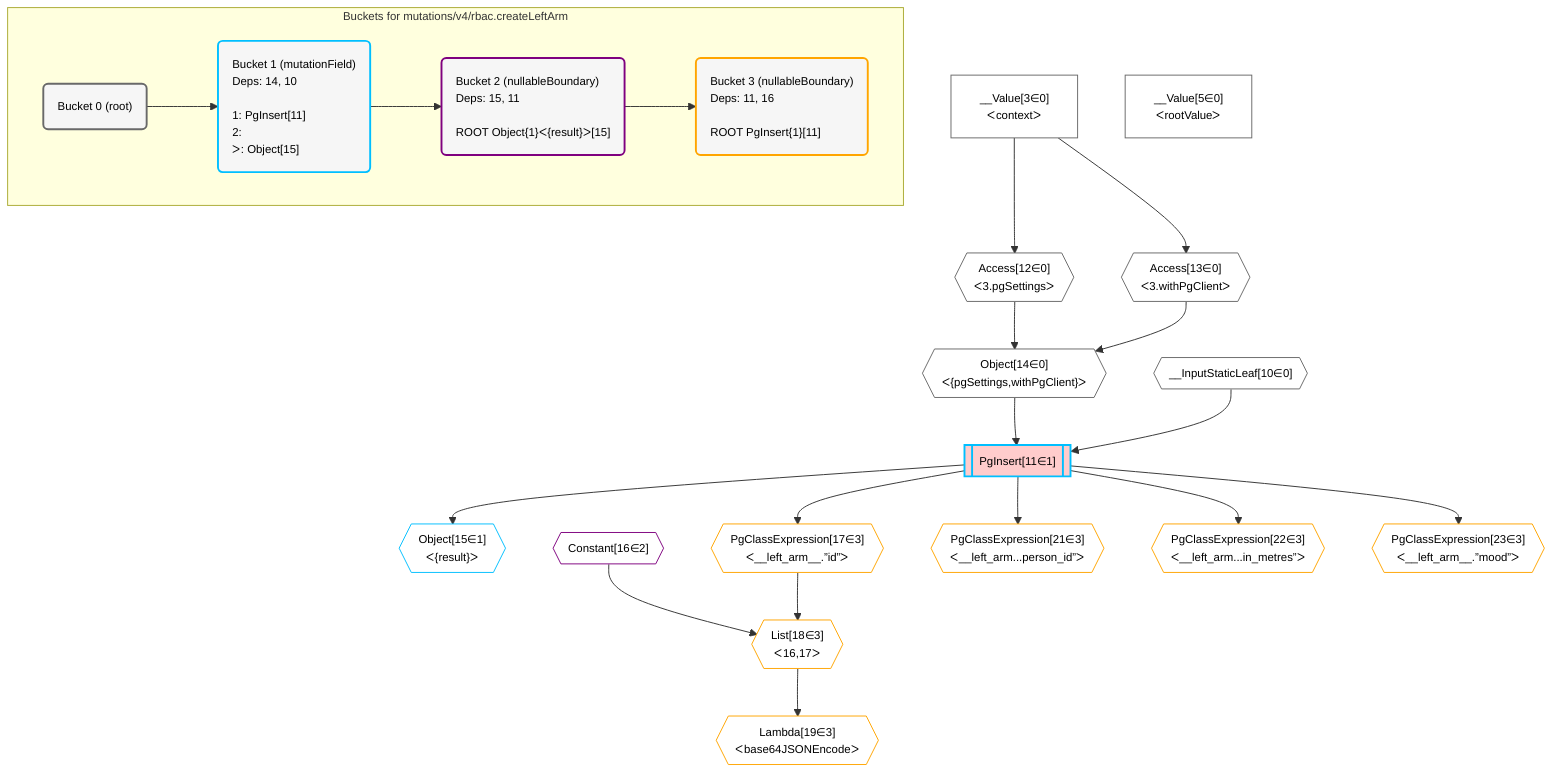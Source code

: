 %%{init: {'themeVariables': { 'fontSize': '12px'}}}%%
graph TD
    classDef path fill:#eee,stroke:#000,color:#000
    classDef plan fill:#fff,stroke-width:1px,color:#000
    classDef itemplan fill:#fff,stroke-width:2px,color:#000
    classDef unbatchedplan fill:#dff,stroke-width:1px,color:#000
    classDef sideeffectplan fill:#fcc,stroke-width:2px,color:#000
    classDef bucket fill:#f6f6f6,color:#000,stroke-width:2px,text-align:left


    %% define steps
    __Value3["__Value[3∈0]<br />ᐸcontextᐳ"]:::plan
    __Value5["__Value[5∈0]<br />ᐸrootValueᐳ"]:::plan
    __InputStaticLeaf10{{"__InputStaticLeaf[10∈0]"}}:::plan
    Access12{{"Access[12∈0]<br />ᐸ3.pgSettingsᐳ"}}:::plan
    Access13{{"Access[13∈0]<br />ᐸ3.withPgClientᐳ"}}:::plan
    Object14{{"Object[14∈0]<br />ᐸ{pgSettings,withPgClient}ᐳ"}}:::plan
    PgInsert11[["PgInsert[11∈1]"]]:::sideeffectplan
    Object15{{"Object[15∈1]<br />ᐸ{result}ᐳ"}}:::plan
    Constant16{{"Constant[16∈2]"}}:::plan
    PgClassExpression17{{"PgClassExpression[17∈3]<br />ᐸ__left_arm__.”id”ᐳ"}}:::plan
    List18{{"List[18∈3]<br />ᐸ16,17ᐳ"}}:::plan
    Lambda19{{"Lambda[19∈3]<br />ᐸbase64JSONEncodeᐳ"}}:::plan
    PgClassExpression21{{"PgClassExpression[21∈3]<br />ᐸ__left_arm...person_id”ᐳ"}}:::plan
    PgClassExpression22{{"PgClassExpression[22∈3]<br />ᐸ__left_arm...in_metres”ᐳ"}}:::plan
    PgClassExpression23{{"PgClassExpression[23∈3]<br />ᐸ__left_arm__.”mood”ᐳ"}}:::plan

    %% plan dependencies
    __Value3 --> Access12
    __Value3 --> Access13
    Access12 & Access13 --> Object14
    Object14 & __InputStaticLeaf10 --> PgInsert11
    PgInsert11 --> Object15
    PgInsert11 --> PgClassExpression17
    Constant16 & PgClassExpression17 --> List18
    List18 --> Lambda19
    PgInsert11 --> PgClassExpression21
    PgInsert11 --> PgClassExpression22
    PgInsert11 --> PgClassExpression23

    subgraph "Buckets for mutations/v4/rbac.createLeftArm"
    Bucket0("Bucket 0 (root)"):::bucket
    classDef bucket0 stroke:#696969
    class Bucket0,__Value3,__Value5,__InputStaticLeaf10,Access12,Access13,Object14 bucket0
    Bucket1("Bucket 1 (mutationField)<br />Deps: 14, 10<br /><br />1: PgInsert[11]<br />2: <br />ᐳ: Object[15]"):::bucket
    classDef bucket1 stroke:#00bfff
    class Bucket1,PgInsert11,Object15 bucket1
    Bucket2("Bucket 2 (nullableBoundary)<br />Deps: 15, 11<br /><br />ROOT Object{1}ᐸ{result}ᐳ[15]"):::bucket
    classDef bucket2 stroke:#7f007f
    class Bucket2,Constant16 bucket2
    Bucket3("Bucket 3 (nullableBoundary)<br />Deps: 11, 16<br /><br />ROOT PgInsert{1}[11]"):::bucket
    classDef bucket3 stroke:#ffa500
    class Bucket3,PgClassExpression17,List18,Lambda19,PgClassExpression21,PgClassExpression22,PgClassExpression23 bucket3
    Bucket0 --> Bucket1
    Bucket1 --> Bucket2
    Bucket2 --> Bucket3
    end